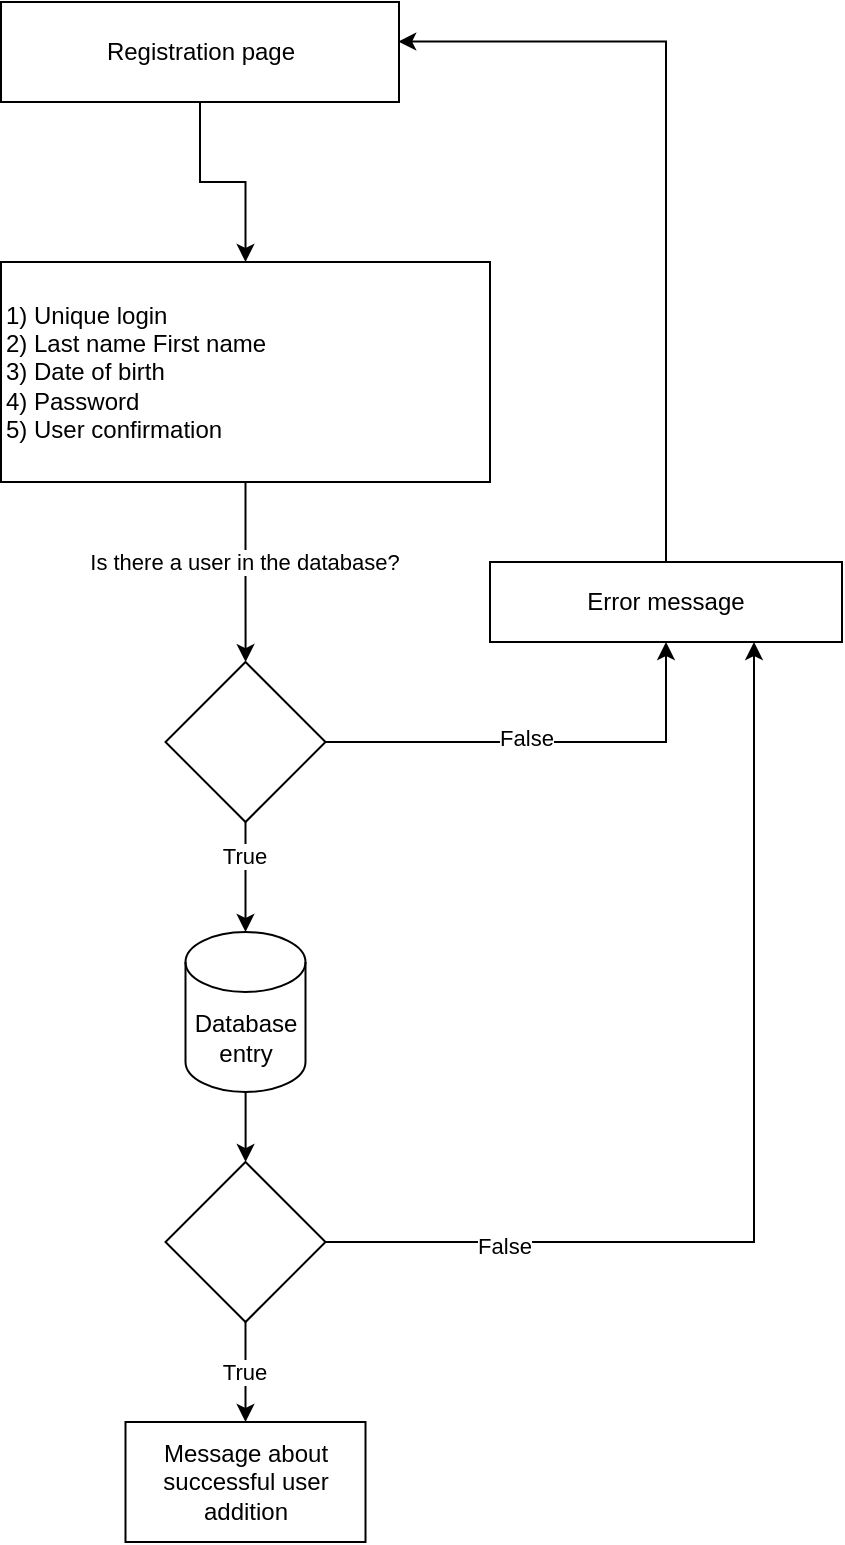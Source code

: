 <mxfile version="24.2.5" type="github" pages="2">
  <diagram name="Registration" id="fDJI38KWaHGrQU77Tf0r">
    <mxGraphModel dx="2049" dy="1037" grid="1" gridSize="10" guides="1" tooltips="1" connect="1" arrows="1" fold="1" page="1" pageScale="1" pageWidth="827" pageHeight="1169" math="0" shadow="0">
      <root>
        <mxCell id="0" />
        <mxCell id="1" parent="0" />
        <mxCell id="K8lTy5OLNu5bauxDYXns-9" value="" style="edgeStyle=orthogonalEdgeStyle;rounded=0;orthogonalLoop=1;jettySize=auto;html=1;" edge="1" parent="1" source="K8lTy5OLNu5bauxDYXns-1" target="K8lTy5OLNu5bauxDYXns-8">
          <mxGeometry relative="1" as="geometry" />
        </mxCell>
        <mxCell id="K8lTy5OLNu5bauxDYXns-1" value="Registration page" style="rounded=0;whiteSpace=wrap;html=1;" vertex="1" parent="1">
          <mxGeometry x="65.5" y="40" width="199" height="50" as="geometry" />
        </mxCell>
        <mxCell id="K8lTy5OLNu5bauxDYXns-6" value="" style="edgeStyle=orthogonalEdgeStyle;rounded=0;orthogonalLoop=1;jettySize=auto;html=1;" edge="1" parent="1" target="K8lTy5OLNu5bauxDYXns-5">
          <mxGeometry relative="1" as="geometry">
            <mxPoint x="200" y="190" as="sourcePoint" />
          </mxGeometry>
        </mxCell>
        <mxCell id="K8lTy5OLNu5bauxDYXns-7" value="True" style="edgeLabel;html=1;align=center;verticalAlign=middle;resizable=0;points=[];" vertex="1" connectable="0" parent="K8lTy5OLNu5bauxDYXns-6">
          <mxGeometry x="-0.178" y="-3" relative="1" as="geometry">
            <mxPoint as="offset" />
          </mxGeometry>
        </mxCell>
        <mxCell id="K8lTy5OLNu5bauxDYXns-11" value="" style="edgeStyle=orthogonalEdgeStyle;rounded=0;orthogonalLoop=1;jettySize=auto;html=1;" edge="1" parent="1" source="K8lTy5OLNu5bauxDYXns-8" target="K8lTy5OLNu5bauxDYXns-10">
          <mxGeometry relative="1" as="geometry" />
        </mxCell>
        <mxCell id="K8lTy5OLNu5bauxDYXns-12" value="Is there a user in the database?" style="edgeLabel;html=1;align=center;verticalAlign=middle;resizable=0;points=[];" vertex="1" connectable="0" parent="K8lTy5OLNu5bauxDYXns-11">
          <mxGeometry x="-0.108" y="-1" relative="1" as="geometry">
            <mxPoint as="offset" />
          </mxGeometry>
        </mxCell>
        <mxCell id="K8lTy5OLNu5bauxDYXns-8" value="&lt;div style=&quot;&quot;&gt;&lt;div&gt;1) Unique login&lt;/div&gt;&lt;div&gt;2) Last name First name&lt;/div&gt;&lt;div&gt;3) Date of birth&lt;/div&gt;&lt;div&gt;4) Password&lt;/div&gt;&lt;div&gt;5) User confirmation&lt;/div&gt;&lt;/div&gt;" style="rounded=0;whiteSpace=wrap;html=1;align=left;" vertex="1" parent="1">
          <mxGeometry x="65.5" y="170" width="244.5" height="110" as="geometry" />
        </mxCell>
        <mxCell id="K8lTy5OLNu5bauxDYXns-14" value="" style="edgeStyle=orthogonalEdgeStyle;rounded=0;orthogonalLoop=1;jettySize=auto;html=1;entryX=0.5;entryY=1;entryDx=0;entryDy=0;" edge="1" parent="1" source="K8lTy5OLNu5bauxDYXns-10" target="K8lTy5OLNu5bauxDYXns-16">
          <mxGeometry relative="1" as="geometry">
            <mxPoint x="360" y="450" as="targetPoint" />
          </mxGeometry>
        </mxCell>
        <mxCell id="K8lTy5OLNu5bauxDYXns-15" value="False" style="edgeLabel;html=1;align=center;verticalAlign=middle;resizable=0;points=[];" vertex="1" connectable="0" parent="K8lTy5OLNu5bauxDYXns-14">
          <mxGeometry x="-0.094" y="2" relative="1" as="geometry">
            <mxPoint as="offset" />
          </mxGeometry>
        </mxCell>
        <mxCell id="K8lTy5OLNu5bauxDYXns-20" value="" style="edgeStyle=orthogonalEdgeStyle;rounded=0;orthogonalLoop=1;jettySize=auto;html=1;" edge="1" parent="1" source="K8lTy5OLNu5bauxDYXns-10" target="K8lTy5OLNu5bauxDYXns-22">
          <mxGeometry relative="1" as="geometry">
            <mxPoint x="187.75" y="600" as="targetPoint" />
          </mxGeometry>
        </mxCell>
        <mxCell id="K8lTy5OLNu5bauxDYXns-21" value="True" style="edgeLabel;html=1;align=center;verticalAlign=middle;resizable=0;points=[];" vertex="1" connectable="0" parent="K8lTy5OLNu5bauxDYXns-20">
          <mxGeometry x="-0.376" y="-1" relative="1" as="geometry">
            <mxPoint as="offset" />
          </mxGeometry>
        </mxCell>
        <mxCell id="K8lTy5OLNu5bauxDYXns-10" value="" style="rhombus;whiteSpace=wrap;html=1;align=left;rounded=0;" vertex="1" parent="1">
          <mxGeometry x="147.75" y="370" width="80" height="80" as="geometry" />
        </mxCell>
        <mxCell id="K8lTy5OLNu5bauxDYXns-16" value="Error message" style="whiteSpace=wrap;html=1;align=center;rounded=0;" vertex="1" parent="1">
          <mxGeometry x="310" y="320" width="176" height="40" as="geometry" />
        </mxCell>
        <mxCell id="K8lTy5OLNu5bauxDYXns-18" style="edgeStyle=orthogonalEdgeStyle;rounded=0;orthogonalLoop=1;jettySize=auto;html=1;entryX=0.998;entryY=0.396;entryDx=0;entryDy=0;entryPerimeter=0;exitX=0.5;exitY=0;exitDx=0;exitDy=0;" edge="1" parent="1" source="K8lTy5OLNu5bauxDYXns-16" target="K8lTy5OLNu5bauxDYXns-1">
          <mxGeometry relative="1" as="geometry" />
        </mxCell>
        <mxCell id="K8lTy5OLNu5bauxDYXns-26" value="" style="edgeStyle=orthogonalEdgeStyle;rounded=0;orthogonalLoop=1;jettySize=auto;html=1;" edge="1" parent="1" source="K8lTy5OLNu5bauxDYXns-22" target="K8lTy5OLNu5bauxDYXns-25">
          <mxGeometry relative="1" as="geometry" />
        </mxCell>
        <mxCell id="K8lTy5OLNu5bauxDYXns-22" value="Database entry" style="shape=cylinder3;whiteSpace=wrap;html=1;boundedLbl=1;backgroundOutline=1;size=15;" vertex="1" parent="1">
          <mxGeometry x="157.75" y="505" width="60" height="80" as="geometry" />
        </mxCell>
        <mxCell id="K8lTy5OLNu5bauxDYXns-23" value="Message about successful user addition" style="whiteSpace=wrap;html=1;" vertex="1" parent="1">
          <mxGeometry x="127.75" y="750" width="120" height="60" as="geometry" />
        </mxCell>
        <mxCell id="K8lTy5OLNu5bauxDYXns-27" style="edgeStyle=orthogonalEdgeStyle;rounded=0;orthogonalLoop=1;jettySize=auto;html=1;" edge="1" parent="1" source="K8lTy5OLNu5bauxDYXns-25" target="K8lTy5OLNu5bauxDYXns-23">
          <mxGeometry relative="1" as="geometry" />
        </mxCell>
        <mxCell id="K8lTy5OLNu5bauxDYXns-31" value="True" style="edgeLabel;html=1;align=center;verticalAlign=middle;resizable=0;points=[];" vertex="1" connectable="0" parent="K8lTy5OLNu5bauxDYXns-27">
          <mxGeometry x="-0.015" y="-1" relative="1" as="geometry">
            <mxPoint as="offset" />
          </mxGeometry>
        </mxCell>
        <mxCell id="K8lTy5OLNu5bauxDYXns-30" style="edgeStyle=orthogonalEdgeStyle;rounded=0;orthogonalLoop=1;jettySize=auto;html=1;entryX=0.75;entryY=1;entryDx=0;entryDy=0;" edge="1" parent="1" source="K8lTy5OLNu5bauxDYXns-25" target="K8lTy5OLNu5bauxDYXns-16">
          <mxGeometry relative="1" as="geometry" />
        </mxCell>
        <mxCell id="K8lTy5OLNu5bauxDYXns-32" value="False" style="edgeLabel;html=1;align=center;verticalAlign=middle;resizable=0;points=[];" vertex="1" connectable="0" parent="K8lTy5OLNu5bauxDYXns-30">
          <mxGeometry x="-0.655" y="-2" relative="1" as="geometry">
            <mxPoint as="offset" />
          </mxGeometry>
        </mxCell>
        <mxCell id="K8lTy5OLNu5bauxDYXns-25" value="" style="rhombus;whiteSpace=wrap;html=1;" vertex="1" parent="1">
          <mxGeometry x="147.75" y="620" width="80" height="80" as="geometry" />
        </mxCell>
      </root>
    </mxGraphModel>
  </diagram>
  <diagram id="Jfd3g-4-VkoeYyXKWxxh" name="Authorization">
    <mxGraphModel dx="1434" dy="726" grid="1" gridSize="10" guides="1" tooltips="1" connect="1" arrows="1" fold="1" page="1" pageScale="1" pageWidth="827" pageHeight="1169" math="0" shadow="0">
      <root>
        <mxCell id="0" />
        <mxCell id="1" parent="0" />
        <mxCell id="kY6pcjUXLPGYTLYfxsAN-1" value="" style="rounded=0;whiteSpace=wrap;html=1;" vertex="1" parent="1">
          <mxGeometry x="350" y="340" width="120" height="60" as="geometry" />
        </mxCell>
      </root>
    </mxGraphModel>
  </diagram>
</mxfile>

